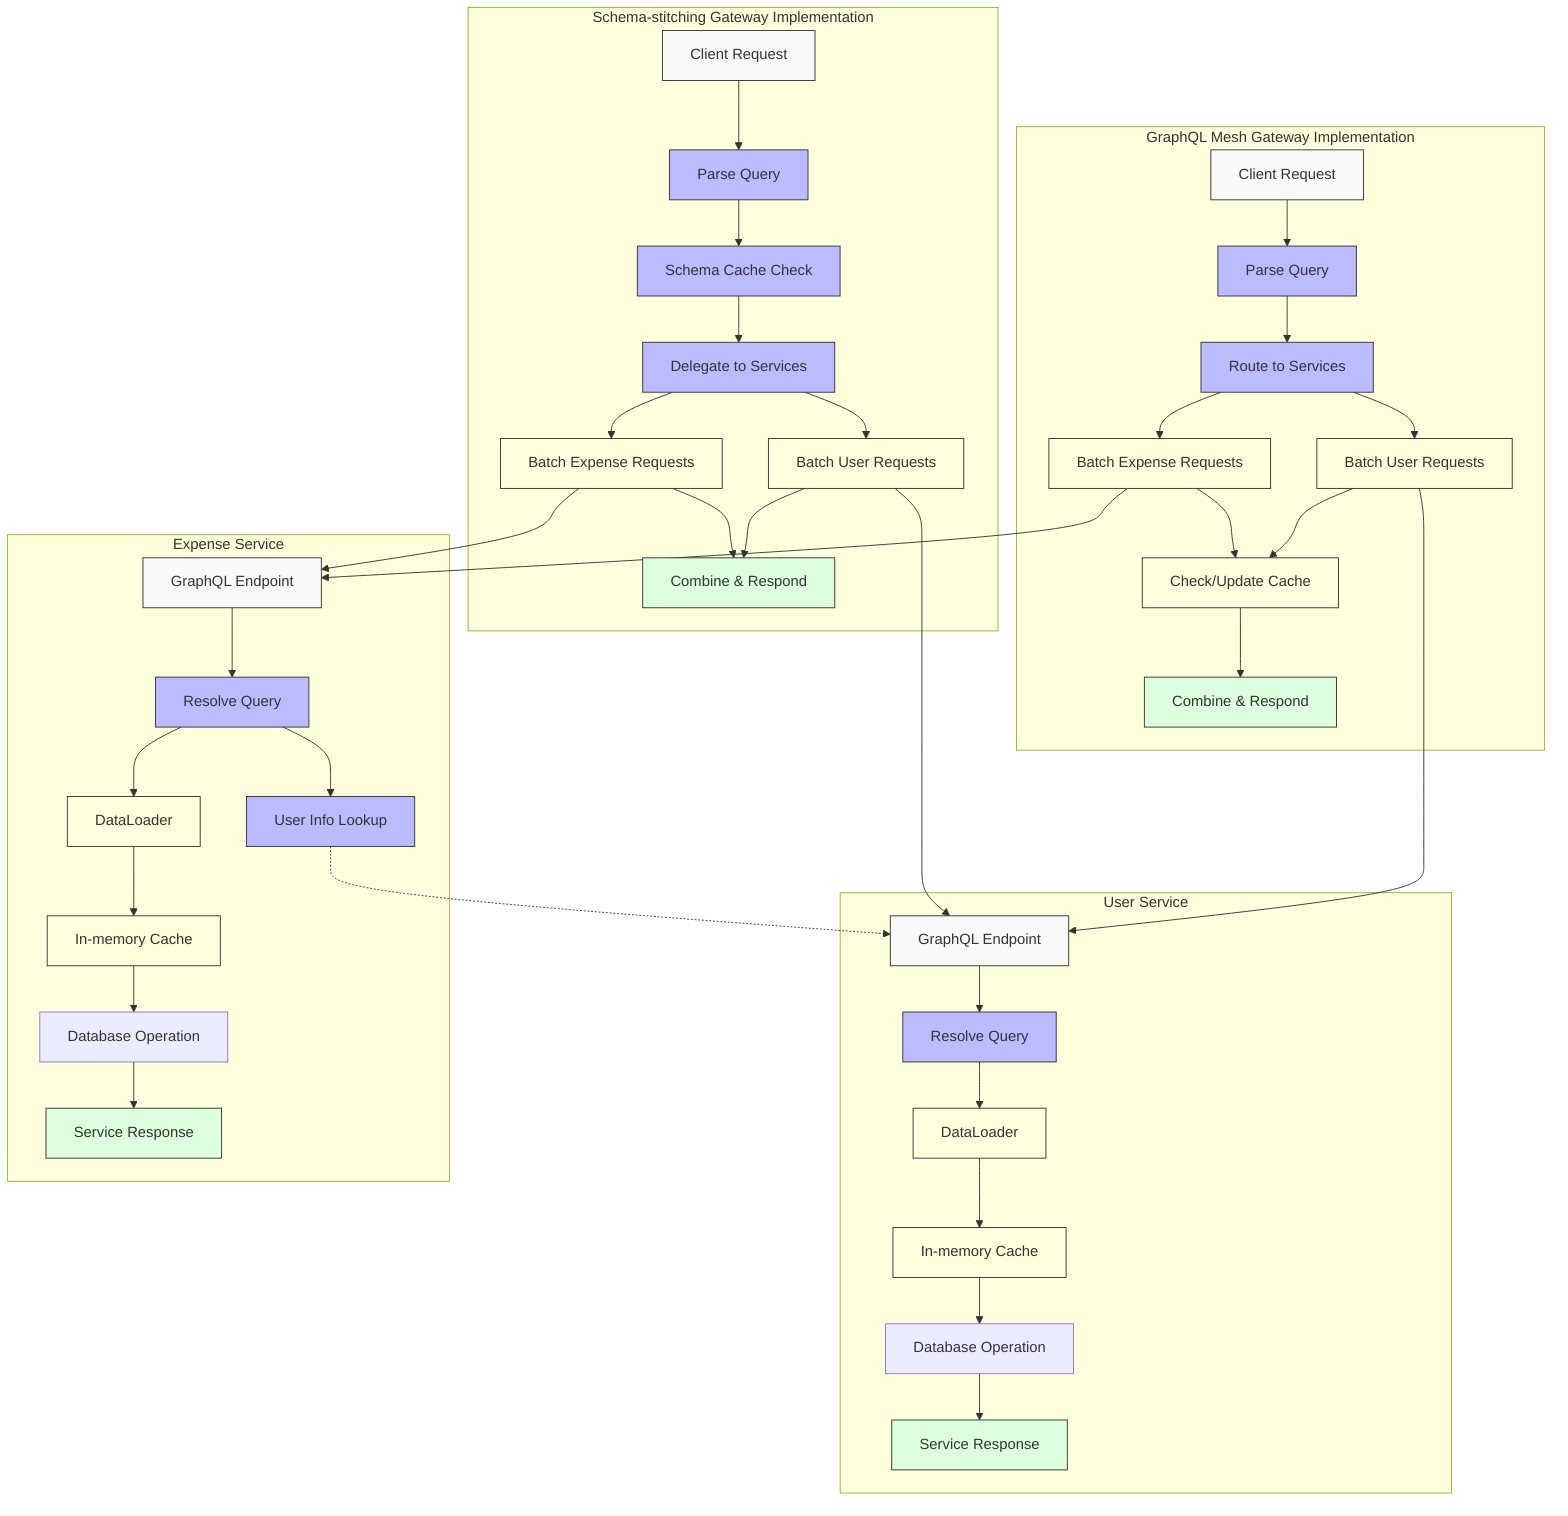 flowchart TB
    subgraph "GraphQL Mesh Gateway Implementation"
        GM_Request[Client Request]
        GM_Parse[Parse Query]
        GM_Routes[Route to Services]
        GM_BatchUser[Batch User Requests]
        GM_BatchExpense[Batch Expense Requests]
        GM_Cache[Check/Update Cache]
        GM_Response[Combine & Respond]
    end
    
    subgraph "Schema-stitching Gateway Implementation"
        GS_Request[Client Request]
        GS_Parse[Parse Query]
        GS_SchemaCheck[Schema Cache Check]
        GS_Delegate[Delegate to Services]
        GS_BatchUser[Batch User Requests]
        GS_BatchExpense[Batch Expense Requests]
        GS_Response[Combine & Respond]
    end
    
    subgraph "User Service"
        US_Endpoint[GraphQL Endpoint]
        US_Resolver[Resolve Query]
        US_DL[DataLoader]
        US_Cache[In-memory Cache]
        US_DB[Database Operation]
        US_Response[Service Response]
    end
    
    subgraph "Expense Service"
        ES_Endpoint[GraphQL Endpoint]
        ES_Resolver[Resolve Query]
        ES_DL[DataLoader]
        ES_Cache[In-memory Cache]
        ES_DB[Database Operation]
        ES_UserLookup[User Info Lookup]
        ES_Response[Service Response]
    end
    
    %% GraphQL Mesh flow
    GM_Request --> GM_Parse
    GM_Parse --> GM_Routes
    GM_Routes --> GM_BatchUser
    GM_Routes --> GM_BatchExpense
    GM_BatchUser --> GM_Cache
    GM_BatchExpense --> GM_Cache
    GM_Cache --> GM_Response
    
    %% Schema-stitching flow
    GS_Request --> GS_Parse
    GS_Parse --> GS_SchemaCheck
    GS_SchemaCheck --> GS_Delegate
    GS_Delegate --> GS_BatchUser
    GS_Delegate --> GS_BatchExpense
    GS_BatchUser --> GS_Response
    GS_BatchExpense --> GS_Response
    
    %% User Service flow
    US_Endpoint --> US_Resolver
    US_Resolver --> US_DL
    US_DL --> US_Cache
    US_Cache --> US_DB
    US_DB --> US_Response
    
    %% Expense Service flow
    ES_Endpoint --> ES_Resolver
    ES_Resolver --> ES_DL
    ES_DL --> ES_Cache
    ES_Cache --> ES_DB
    ES_Resolver --> ES_UserLookup
    ES_UserLookup -.-> US_Endpoint
    ES_DB --> ES_Response
    
    %% Gateway to Service connections
    GM_BatchUser --> US_Endpoint
    GM_BatchExpense --> ES_Endpoint
    GS_BatchUser --> US_Endpoint
    GS_BatchExpense --> ES_Endpoint
    
    classDef request fill:#f9f9f9,stroke:#333,stroke-width:1px
    classDef process fill:#bbf,stroke:#333,stroke-width:1px
    classDef optimization fill:#ffd,stroke:#333,stroke-width:1px
    classDef response fill:#dfd,stroke:#333,stroke-width:1px
    
    class GM_Request,GS_Request,US_Endpoint,ES_Endpoint request
    class GM_Parse,GM_Routes,GS_Parse,GS_SchemaCheck,GS_Delegate,US_Resolver,ES_Resolver,ES_UserLookup process
    class GM_BatchUser,GM_BatchExpense,GM_Cache,GS_BatchUser,GS_BatchExpense,US_DL,US_Cache,ES_DL,ES_Cache optimization
    class GM_Response,GS_Response,US_Response,ES_Response response
